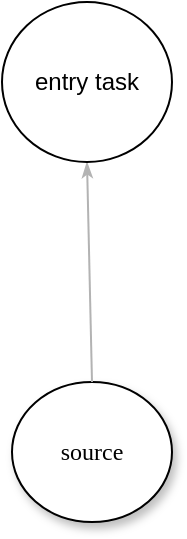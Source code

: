 <mxfile version="17.2.1" type="github">
  <diagram name="Page-1" id="42789a77-a242-8287-6e28-9cd8cfd52e62">
    <mxGraphModel dx="946" dy="646" grid="1" gridSize="10" guides="1" tooltips="1" connect="1" arrows="1" fold="1" page="1" pageScale="1" pageWidth="1100" pageHeight="850" background="none" math="0" shadow="0">
      <root>
        <mxCell id="0" />
        <mxCell id="1" parent="0" />
        <mxCell id="1ea317790d2ca983-1" value="source" style="ellipse;whiteSpace=wrap;html=1;rounded=0;shadow=1;comic=0;labelBackgroundColor=none;strokeWidth=1;fontFamily=Verdana;fontSize=12;align=center;" parent="1" vertex="1">
          <mxGeometry x="470" y="320" width="80" height="70" as="geometry" />
        </mxCell>
        <mxCell id="1ea317790d2ca983-23" value="" style="edgeStyle=none;rounded=1;html=1;labelBackgroundColor=none;startArrow=none;startFill=0;startSize=5;endArrow=classicThin;endFill=1;endSize=5;jettySize=auto;orthogonalLoop=1;strokeColor=#B3B3B3;strokeWidth=1;fontFamily=Verdana;fontSize=12;entryX=0.5;entryY=1;entryDx=0;entryDy=0;exitX=0.5;exitY=0;exitDx=0;exitDy=0;" parent="1" source="1ea317790d2ca983-1" target="MJ5eQFa_cK8eivnjlBNn-2" edge="1">
          <mxGeometry relative="1" as="geometry">
            <mxPoint x="637.5" y="430" as="sourcePoint" />
            <mxPoint x="607.5" y="330" as="targetPoint" />
          </mxGeometry>
        </mxCell>
        <mxCell id="MJ5eQFa_cK8eivnjlBNn-2" value="entry task" style="ellipse;whiteSpace=wrap;html=1;" vertex="1" parent="1">
          <mxGeometry x="465" y="130" width="85" height="80" as="geometry" />
        </mxCell>
      </root>
    </mxGraphModel>
  </diagram>
</mxfile>
